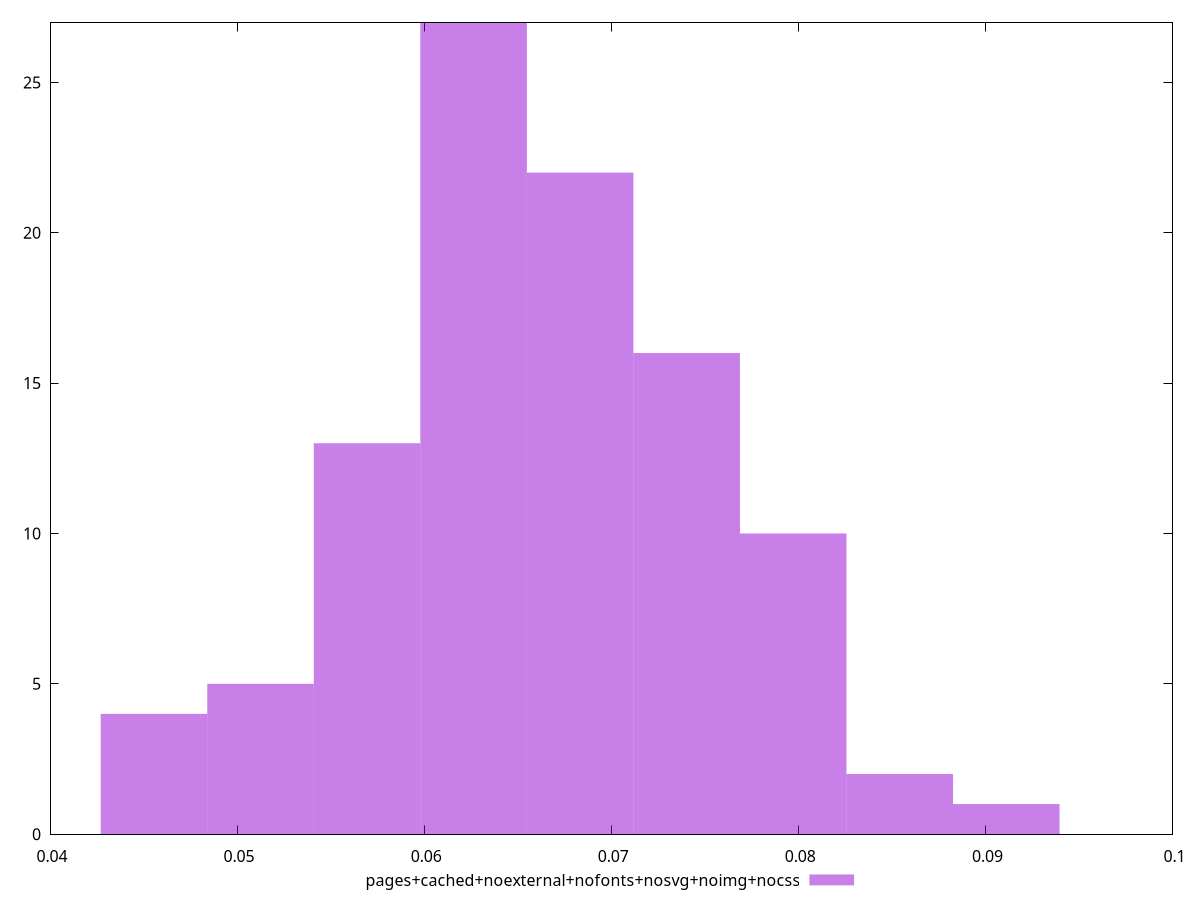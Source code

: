 $_pagesCachedNoexternalNofontsNosvgNoimgNocss <<EOF
0.05125266876453549 5
0.06264215071221005 27
0.07972637363372187 10
0.08542111460755915 2
0.05694740973837277 13
0.06833689168604731 22
0.07403163265988459 16
0.04555792779069821 4
0.09111585558139643 1
EOF
set key outside below
set terminal pngcairo
set output "report_00005_2020-11-02T22-26-11.212Z/network-rtt/pages+cached+noexternal+nofonts+nosvg+noimg+nocss//raw_hist.png"
set yrange [0:27]
set boxwidth 0.005694740973837277
set style fill transparent solid 0.5 noborder
plot $_pagesCachedNoexternalNofontsNosvgNoimgNocss title "pages+cached+noexternal+nofonts+nosvg+noimg+nocss" with boxes ,